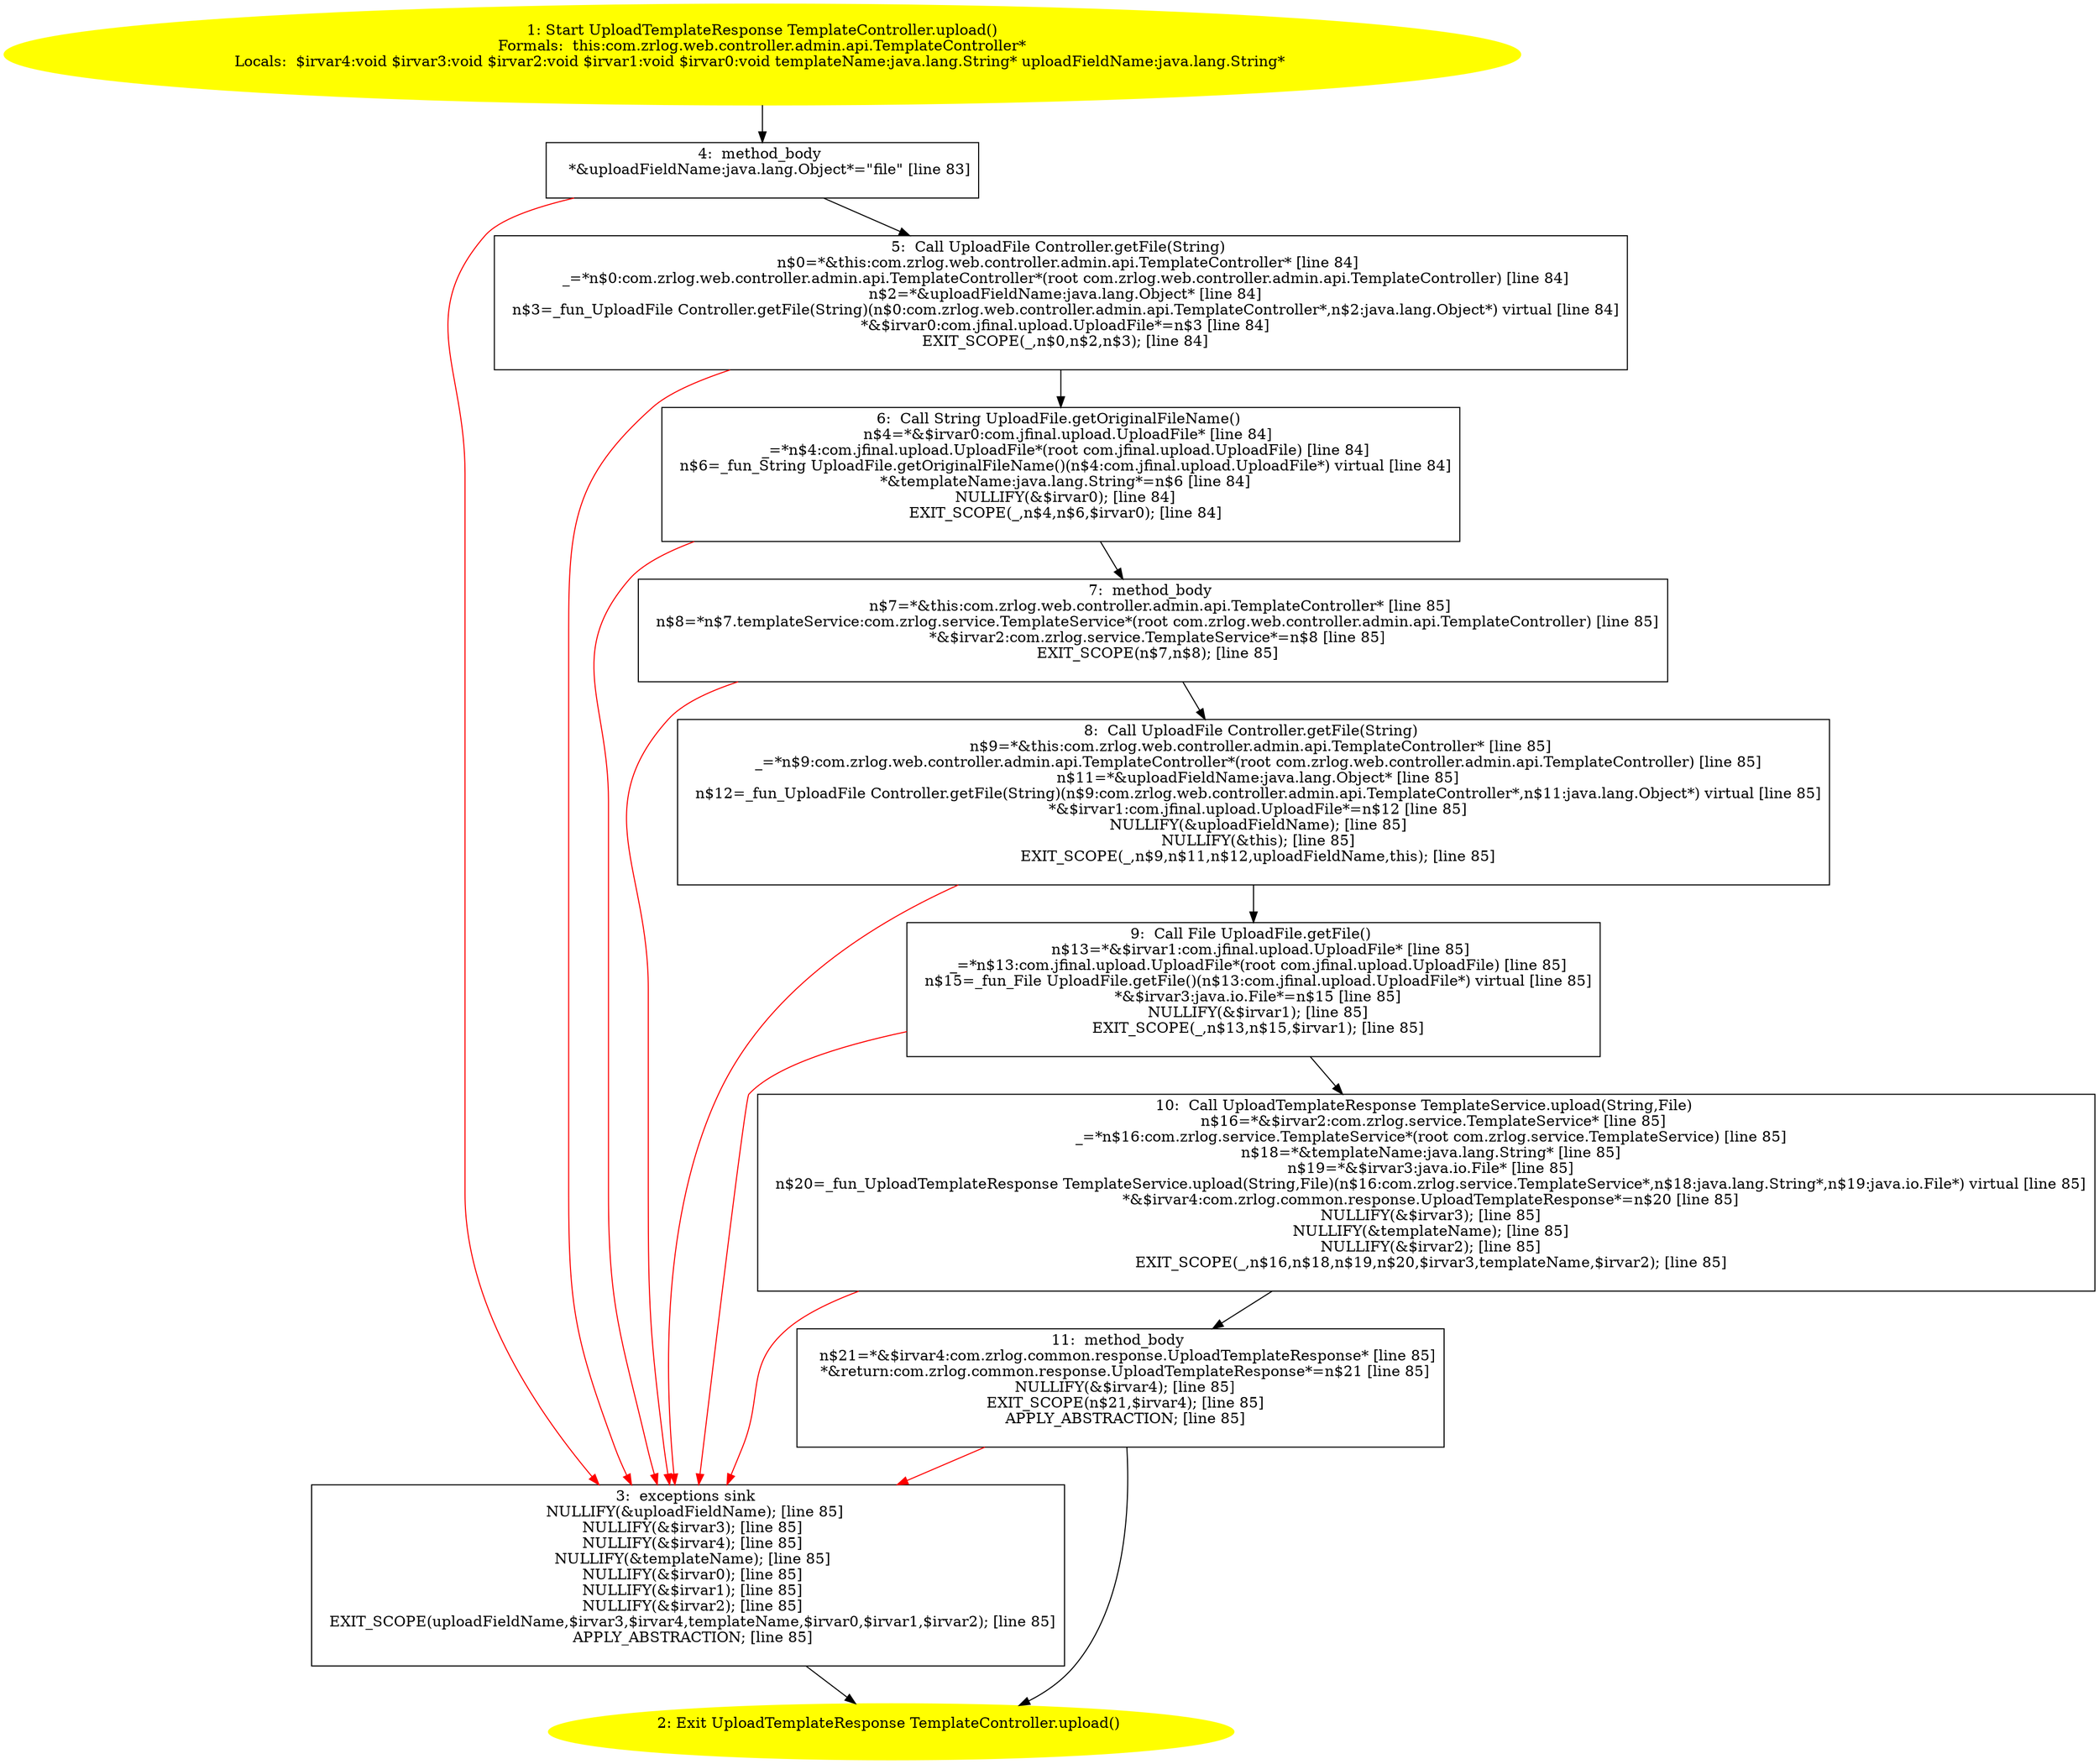 /* @generated */
digraph cfg {
"com.zrlog.web.controller.admin.api.TemplateController.upload():com.zrlog.common.response.UploadTempl.b903641a312998f7dcb80b2e7ca10510_1" [label="1: Start UploadTemplateResponse TemplateController.upload()\nFormals:  this:com.zrlog.web.controller.admin.api.TemplateController*\nLocals:  $irvar4:void $irvar3:void $irvar2:void $irvar1:void $irvar0:void templateName:java.lang.String* uploadFieldName:java.lang.String* \n  " color=yellow style=filled]
	

	 "com.zrlog.web.controller.admin.api.TemplateController.upload():com.zrlog.common.response.UploadTempl.b903641a312998f7dcb80b2e7ca10510_1" -> "com.zrlog.web.controller.admin.api.TemplateController.upload():com.zrlog.common.response.UploadTempl.b903641a312998f7dcb80b2e7ca10510_4" ;
"com.zrlog.web.controller.admin.api.TemplateController.upload():com.zrlog.common.response.UploadTempl.b903641a312998f7dcb80b2e7ca10510_2" [label="2: Exit UploadTemplateResponse TemplateController.upload() \n  " color=yellow style=filled]
	

"com.zrlog.web.controller.admin.api.TemplateController.upload():com.zrlog.common.response.UploadTempl.b903641a312998f7dcb80b2e7ca10510_3" [label="3:  exceptions sink \n   NULLIFY(&uploadFieldName); [line 85]\n  NULLIFY(&$irvar3); [line 85]\n  NULLIFY(&$irvar4); [line 85]\n  NULLIFY(&templateName); [line 85]\n  NULLIFY(&$irvar0); [line 85]\n  NULLIFY(&$irvar1); [line 85]\n  NULLIFY(&$irvar2); [line 85]\n  EXIT_SCOPE(uploadFieldName,$irvar3,$irvar4,templateName,$irvar0,$irvar1,$irvar2); [line 85]\n  APPLY_ABSTRACTION; [line 85]\n " shape="box"]
	

	 "com.zrlog.web.controller.admin.api.TemplateController.upload():com.zrlog.common.response.UploadTempl.b903641a312998f7dcb80b2e7ca10510_3" -> "com.zrlog.web.controller.admin.api.TemplateController.upload():com.zrlog.common.response.UploadTempl.b903641a312998f7dcb80b2e7ca10510_2" ;
"com.zrlog.web.controller.admin.api.TemplateController.upload():com.zrlog.common.response.UploadTempl.b903641a312998f7dcb80b2e7ca10510_4" [label="4:  method_body \n   *&uploadFieldName:java.lang.Object*=\"file\" [line 83]\n " shape="box"]
	

	 "com.zrlog.web.controller.admin.api.TemplateController.upload():com.zrlog.common.response.UploadTempl.b903641a312998f7dcb80b2e7ca10510_4" -> "com.zrlog.web.controller.admin.api.TemplateController.upload():com.zrlog.common.response.UploadTempl.b903641a312998f7dcb80b2e7ca10510_5" ;
	 "com.zrlog.web.controller.admin.api.TemplateController.upload():com.zrlog.common.response.UploadTempl.b903641a312998f7dcb80b2e7ca10510_4" -> "com.zrlog.web.controller.admin.api.TemplateController.upload():com.zrlog.common.response.UploadTempl.b903641a312998f7dcb80b2e7ca10510_3" [color="red" ];
"com.zrlog.web.controller.admin.api.TemplateController.upload():com.zrlog.common.response.UploadTempl.b903641a312998f7dcb80b2e7ca10510_5" [label="5:  Call UploadFile Controller.getFile(String) \n   n$0=*&this:com.zrlog.web.controller.admin.api.TemplateController* [line 84]\n  _=*n$0:com.zrlog.web.controller.admin.api.TemplateController*(root com.zrlog.web.controller.admin.api.TemplateController) [line 84]\n  n$2=*&uploadFieldName:java.lang.Object* [line 84]\n  n$3=_fun_UploadFile Controller.getFile(String)(n$0:com.zrlog.web.controller.admin.api.TemplateController*,n$2:java.lang.Object*) virtual [line 84]\n  *&$irvar0:com.jfinal.upload.UploadFile*=n$3 [line 84]\n  EXIT_SCOPE(_,n$0,n$2,n$3); [line 84]\n " shape="box"]
	

	 "com.zrlog.web.controller.admin.api.TemplateController.upload():com.zrlog.common.response.UploadTempl.b903641a312998f7dcb80b2e7ca10510_5" -> "com.zrlog.web.controller.admin.api.TemplateController.upload():com.zrlog.common.response.UploadTempl.b903641a312998f7dcb80b2e7ca10510_6" ;
	 "com.zrlog.web.controller.admin.api.TemplateController.upload():com.zrlog.common.response.UploadTempl.b903641a312998f7dcb80b2e7ca10510_5" -> "com.zrlog.web.controller.admin.api.TemplateController.upload():com.zrlog.common.response.UploadTempl.b903641a312998f7dcb80b2e7ca10510_3" [color="red" ];
"com.zrlog.web.controller.admin.api.TemplateController.upload():com.zrlog.common.response.UploadTempl.b903641a312998f7dcb80b2e7ca10510_6" [label="6:  Call String UploadFile.getOriginalFileName() \n   n$4=*&$irvar0:com.jfinal.upload.UploadFile* [line 84]\n  _=*n$4:com.jfinal.upload.UploadFile*(root com.jfinal.upload.UploadFile) [line 84]\n  n$6=_fun_String UploadFile.getOriginalFileName()(n$4:com.jfinal.upload.UploadFile*) virtual [line 84]\n  *&templateName:java.lang.String*=n$6 [line 84]\n  NULLIFY(&$irvar0); [line 84]\n  EXIT_SCOPE(_,n$4,n$6,$irvar0); [line 84]\n " shape="box"]
	

	 "com.zrlog.web.controller.admin.api.TemplateController.upload():com.zrlog.common.response.UploadTempl.b903641a312998f7dcb80b2e7ca10510_6" -> "com.zrlog.web.controller.admin.api.TemplateController.upload():com.zrlog.common.response.UploadTempl.b903641a312998f7dcb80b2e7ca10510_7" ;
	 "com.zrlog.web.controller.admin.api.TemplateController.upload():com.zrlog.common.response.UploadTempl.b903641a312998f7dcb80b2e7ca10510_6" -> "com.zrlog.web.controller.admin.api.TemplateController.upload():com.zrlog.common.response.UploadTempl.b903641a312998f7dcb80b2e7ca10510_3" [color="red" ];
"com.zrlog.web.controller.admin.api.TemplateController.upload():com.zrlog.common.response.UploadTempl.b903641a312998f7dcb80b2e7ca10510_7" [label="7:  method_body \n   n$7=*&this:com.zrlog.web.controller.admin.api.TemplateController* [line 85]\n  n$8=*n$7.templateService:com.zrlog.service.TemplateService*(root com.zrlog.web.controller.admin.api.TemplateController) [line 85]\n  *&$irvar2:com.zrlog.service.TemplateService*=n$8 [line 85]\n  EXIT_SCOPE(n$7,n$8); [line 85]\n " shape="box"]
	

	 "com.zrlog.web.controller.admin.api.TemplateController.upload():com.zrlog.common.response.UploadTempl.b903641a312998f7dcb80b2e7ca10510_7" -> "com.zrlog.web.controller.admin.api.TemplateController.upload():com.zrlog.common.response.UploadTempl.b903641a312998f7dcb80b2e7ca10510_8" ;
	 "com.zrlog.web.controller.admin.api.TemplateController.upload():com.zrlog.common.response.UploadTempl.b903641a312998f7dcb80b2e7ca10510_7" -> "com.zrlog.web.controller.admin.api.TemplateController.upload():com.zrlog.common.response.UploadTempl.b903641a312998f7dcb80b2e7ca10510_3" [color="red" ];
"com.zrlog.web.controller.admin.api.TemplateController.upload():com.zrlog.common.response.UploadTempl.b903641a312998f7dcb80b2e7ca10510_8" [label="8:  Call UploadFile Controller.getFile(String) \n   n$9=*&this:com.zrlog.web.controller.admin.api.TemplateController* [line 85]\n  _=*n$9:com.zrlog.web.controller.admin.api.TemplateController*(root com.zrlog.web.controller.admin.api.TemplateController) [line 85]\n  n$11=*&uploadFieldName:java.lang.Object* [line 85]\n  n$12=_fun_UploadFile Controller.getFile(String)(n$9:com.zrlog.web.controller.admin.api.TemplateController*,n$11:java.lang.Object*) virtual [line 85]\n  *&$irvar1:com.jfinal.upload.UploadFile*=n$12 [line 85]\n  NULLIFY(&uploadFieldName); [line 85]\n  NULLIFY(&this); [line 85]\n  EXIT_SCOPE(_,n$9,n$11,n$12,uploadFieldName,this); [line 85]\n " shape="box"]
	

	 "com.zrlog.web.controller.admin.api.TemplateController.upload():com.zrlog.common.response.UploadTempl.b903641a312998f7dcb80b2e7ca10510_8" -> "com.zrlog.web.controller.admin.api.TemplateController.upload():com.zrlog.common.response.UploadTempl.b903641a312998f7dcb80b2e7ca10510_9" ;
	 "com.zrlog.web.controller.admin.api.TemplateController.upload():com.zrlog.common.response.UploadTempl.b903641a312998f7dcb80b2e7ca10510_8" -> "com.zrlog.web.controller.admin.api.TemplateController.upload():com.zrlog.common.response.UploadTempl.b903641a312998f7dcb80b2e7ca10510_3" [color="red" ];
"com.zrlog.web.controller.admin.api.TemplateController.upload():com.zrlog.common.response.UploadTempl.b903641a312998f7dcb80b2e7ca10510_9" [label="9:  Call File UploadFile.getFile() \n   n$13=*&$irvar1:com.jfinal.upload.UploadFile* [line 85]\n  _=*n$13:com.jfinal.upload.UploadFile*(root com.jfinal.upload.UploadFile) [line 85]\n  n$15=_fun_File UploadFile.getFile()(n$13:com.jfinal.upload.UploadFile*) virtual [line 85]\n  *&$irvar3:java.io.File*=n$15 [line 85]\n  NULLIFY(&$irvar1); [line 85]\n  EXIT_SCOPE(_,n$13,n$15,$irvar1); [line 85]\n " shape="box"]
	

	 "com.zrlog.web.controller.admin.api.TemplateController.upload():com.zrlog.common.response.UploadTempl.b903641a312998f7dcb80b2e7ca10510_9" -> "com.zrlog.web.controller.admin.api.TemplateController.upload():com.zrlog.common.response.UploadTempl.b903641a312998f7dcb80b2e7ca10510_10" ;
	 "com.zrlog.web.controller.admin.api.TemplateController.upload():com.zrlog.common.response.UploadTempl.b903641a312998f7dcb80b2e7ca10510_9" -> "com.zrlog.web.controller.admin.api.TemplateController.upload():com.zrlog.common.response.UploadTempl.b903641a312998f7dcb80b2e7ca10510_3" [color="red" ];
"com.zrlog.web.controller.admin.api.TemplateController.upload():com.zrlog.common.response.UploadTempl.b903641a312998f7dcb80b2e7ca10510_10" [label="10:  Call UploadTemplateResponse TemplateService.upload(String,File) \n   n$16=*&$irvar2:com.zrlog.service.TemplateService* [line 85]\n  _=*n$16:com.zrlog.service.TemplateService*(root com.zrlog.service.TemplateService) [line 85]\n  n$18=*&templateName:java.lang.String* [line 85]\n  n$19=*&$irvar3:java.io.File* [line 85]\n  n$20=_fun_UploadTemplateResponse TemplateService.upload(String,File)(n$16:com.zrlog.service.TemplateService*,n$18:java.lang.String*,n$19:java.io.File*) virtual [line 85]\n  *&$irvar4:com.zrlog.common.response.UploadTemplateResponse*=n$20 [line 85]\n  NULLIFY(&$irvar3); [line 85]\n  NULLIFY(&templateName); [line 85]\n  NULLIFY(&$irvar2); [line 85]\n  EXIT_SCOPE(_,n$16,n$18,n$19,n$20,$irvar3,templateName,$irvar2); [line 85]\n " shape="box"]
	

	 "com.zrlog.web.controller.admin.api.TemplateController.upload():com.zrlog.common.response.UploadTempl.b903641a312998f7dcb80b2e7ca10510_10" -> "com.zrlog.web.controller.admin.api.TemplateController.upload():com.zrlog.common.response.UploadTempl.b903641a312998f7dcb80b2e7ca10510_11" ;
	 "com.zrlog.web.controller.admin.api.TemplateController.upload():com.zrlog.common.response.UploadTempl.b903641a312998f7dcb80b2e7ca10510_10" -> "com.zrlog.web.controller.admin.api.TemplateController.upload():com.zrlog.common.response.UploadTempl.b903641a312998f7dcb80b2e7ca10510_3" [color="red" ];
"com.zrlog.web.controller.admin.api.TemplateController.upload():com.zrlog.common.response.UploadTempl.b903641a312998f7dcb80b2e7ca10510_11" [label="11:  method_body \n   n$21=*&$irvar4:com.zrlog.common.response.UploadTemplateResponse* [line 85]\n  *&return:com.zrlog.common.response.UploadTemplateResponse*=n$21 [line 85]\n  NULLIFY(&$irvar4); [line 85]\n  EXIT_SCOPE(n$21,$irvar4); [line 85]\n  APPLY_ABSTRACTION; [line 85]\n " shape="box"]
	

	 "com.zrlog.web.controller.admin.api.TemplateController.upload():com.zrlog.common.response.UploadTempl.b903641a312998f7dcb80b2e7ca10510_11" -> "com.zrlog.web.controller.admin.api.TemplateController.upload():com.zrlog.common.response.UploadTempl.b903641a312998f7dcb80b2e7ca10510_2" ;
	 "com.zrlog.web.controller.admin.api.TemplateController.upload():com.zrlog.common.response.UploadTempl.b903641a312998f7dcb80b2e7ca10510_11" -> "com.zrlog.web.controller.admin.api.TemplateController.upload():com.zrlog.common.response.UploadTempl.b903641a312998f7dcb80b2e7ca10510_3" [color="red" ];
}
